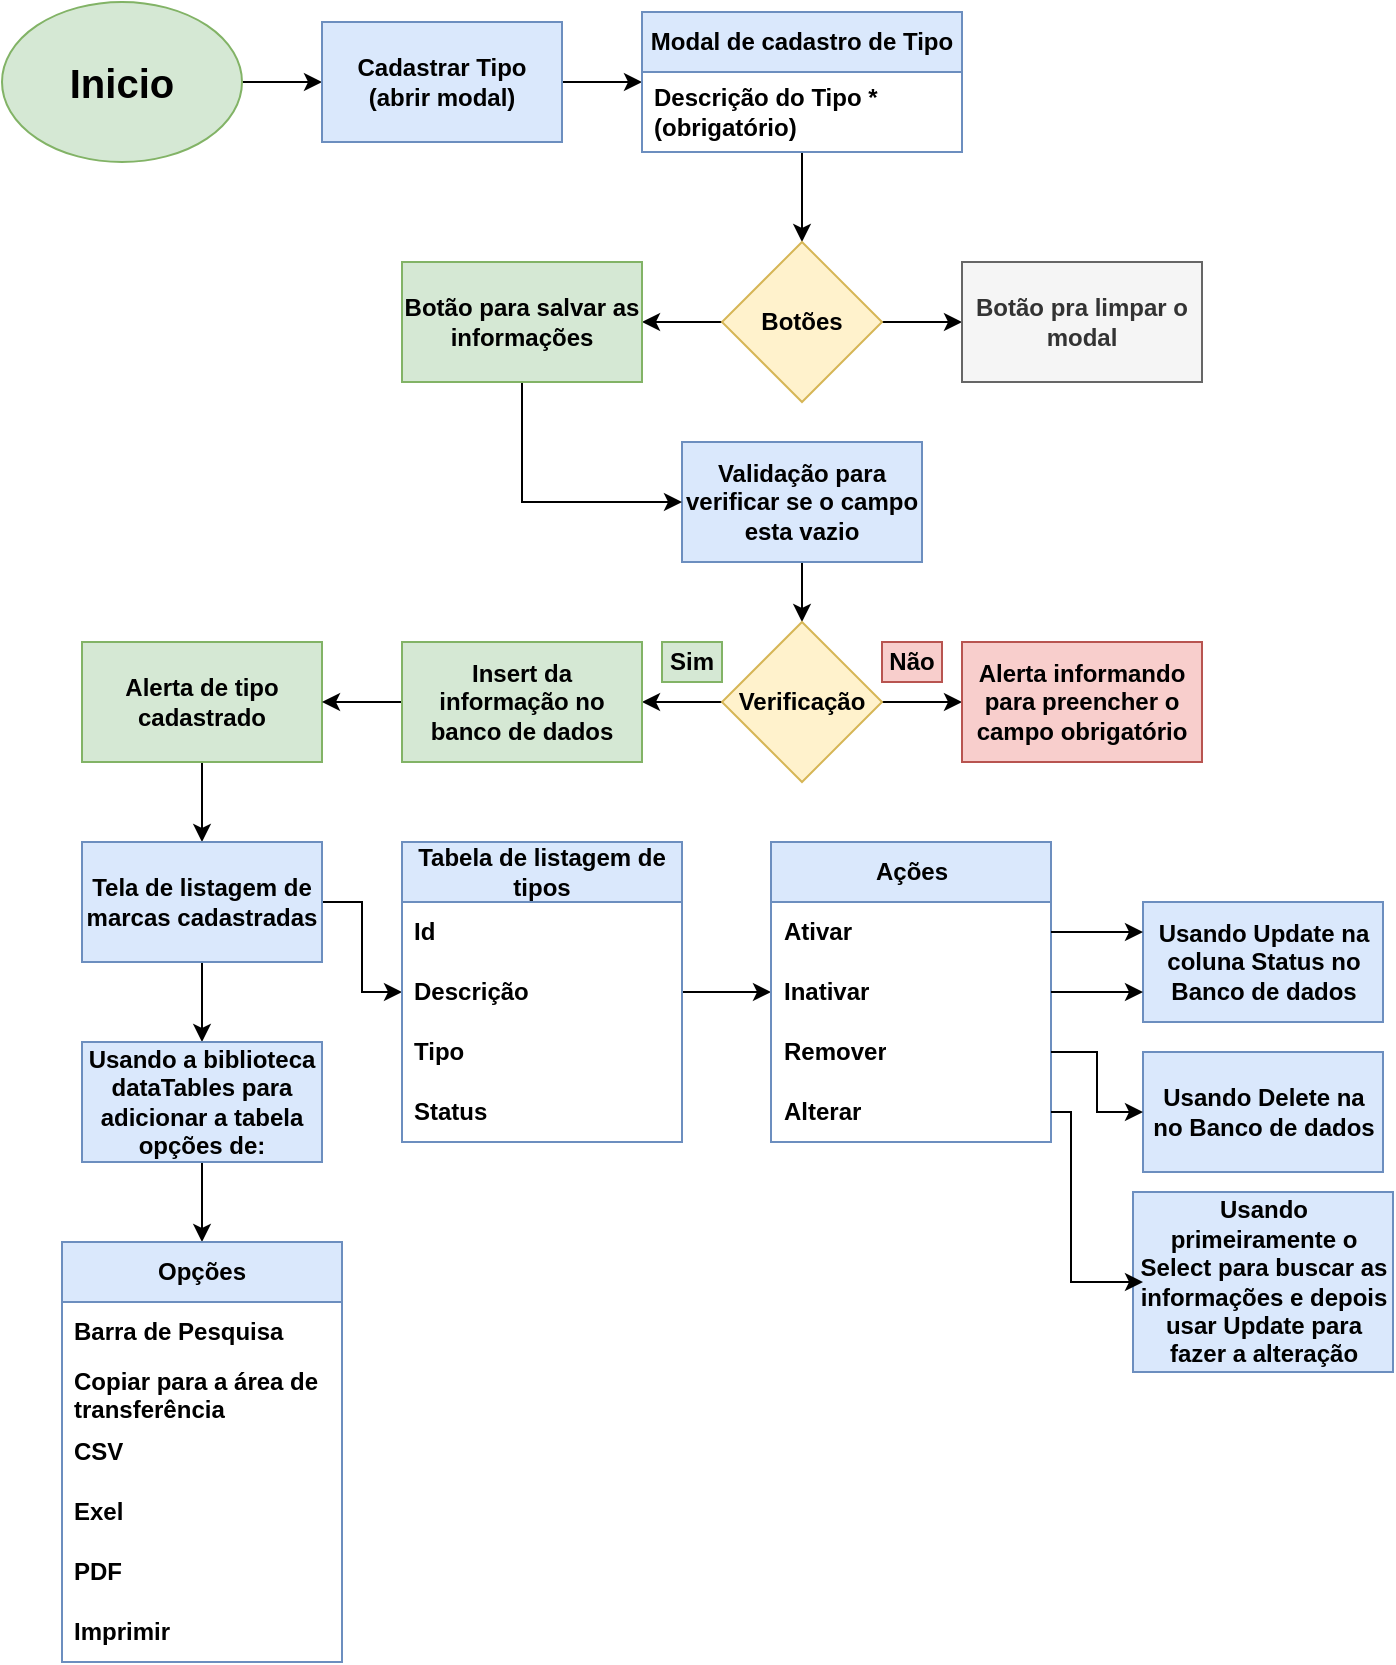 <mxfile version="26.0.16">
  <diagram name="Página-1" id="hRBkCHKDBnYFsqpOzOEp">
    <mxGraphModel dx="578" dy="876" grid="1" gridSize="10" guides="1" tooltips="1" connect="1" arrows="1" fold="1" page="1" pageScale="1" pageWidth="827" pageHeight="1169" math="0" shadow="0">
      <root>
        <mxCell id="0" />
        <mxCell id="1" parent="0" />
        <mxCell id="04BgacQnCNHLsLhZBk7w-1" value="" style="edgeStyle=orthogonalEdgeStyle;rounded=0;orthogonalLoop=1;jettySize=auto;html=1;" edge="1" parent="1" source="04BgacQnCNHLsLhZBk7w-2" target="04BgacQnCNHLsLhZBk7w-4">
          <mxGeometry relative="1" as="geometry" />
        </mxCell>
        <mxCell id="04BgacQnCNHLsLhZBk7w-2" value="&lt;h1 style=&quot;font-size: 20px;&quot;&gt;Inicio&lt;/h1&gt;" style="ellipse;whiteSpace=wrap;html=1;fontSize=20;fontStyle=1;fillColor=#d5e8d4;strokeColor=#82b366;" vertex="1" parent="1">
          <mxGeometry x="40" y="40" width="120" height="80" as="geometry" />
        </mxCell>
        <mxCell id="04BgacQnCNHLsLhZBk7w-3" style="edgeStyle=orthogonalEdgeStyle;rounded=0;orthogonalLoop=1;jettySize=auto;html=1;" edge="1" parent="1" source="04BgacQnCNHLsLhZBk7w-4" target="04BgacQnCNHLsLhZBk7w-6">
          <mxGeometry relative="1" as="geometry" />
        </mxCell>
        <mxCell id="04BgacQnCNHLsLhZBk7w-4" value="Cadastrar Tipo&lt;div&gt;(abrir modal)&lt;/div&gt;" style="rounded=0;whiteSpace=wrap;html=1;fontStyle=1;fillColor=#dae8fc;strokeColor=#6c8ebf;" vertex="1" parent="1">
          <mxGeometry x="200" y="50" width="120" height="60" as="geometry" />
        </mxCell>
        <mxCell id="04BgacQnCNHLsLhZBk7w-5" value="" style="edgeStyle=orthogonalEdgeStyle;rounded=0;orthogonalLoop=1;jettySize=auto;html=1;" edge="1" parent="1" source="04BgacQnCNHLsLhZBk7w-6" target="04BgacQnCNHLsLhZBk7w-25">
          <mxGeometry relative="1" as="geometry" />
        </mxCell>
        <mxCell id="04BgacQnCNHLsLhZBk7w-6" value="Modal de cadastro de Tipo" style="swimlane;fontStyle=1;childLayout=stackLayout;horizontal=1;startSize=30;horizontalStack=0;resizeParent=1;resizeParentMax=0;resizeLast=0;collapsible=1;marginBottom=0;whiteSpace=wrap;html=1;fillColor=#dae8fc;strokeColor=#6c8ebf;" vertex="1" parent="1">
          <mxGeometry x="360" y="45" width="160" height="70" as="geometry" />
        </mxCell>
        <mxCell id="04BgacQnCNHLsLhZBk7w-7" value="Descrição do Tipo * (obrigatório)" style="text;strokeColor=none;fillColor=none;align=left;verticalAlign=middle;spacingLeft=4;spacingRight=4;overflow=hidden;points=[[0,0.5],[1,0.5]];portConstraint=eastwest;rotatable=0;whiteSpace=wrap;html=1;fontStyle=1" vertex="1" parent="04BgacQnCNHLsLhZBk7w-6">
          <mxGeometry y="30" width="160" height="40" as="geometry" />
        </mxCell>
        <mxCell id="04BgacQnCNHLsLhZBk7w-8" value="" style="edgeStyle=orthogonalEdgeStyle;rounded=0;orthogonalLoop=1;jettySize=auto;html=1;" edge="1" parent="1" source="04BgacQnCNHLsLhZBk7w-9" target="04BgacQnCNHLsLhZBk7w-12">
          <mxGeometry relative="1" as="geometry" />
        </mxCell>
        <mxCell id="04BgacQnCNHLsLhZBk7w-9" value="Validação para verificar se o campo esta vazio" style="whiteSpace=wrap;html=1;fillColor=#dae8fc;strokeColor=#6c8ebf;fontStyle=1;startSize=30;" vertex="1" parent="1">
          <mxGeometry x="380" y="260" width="120" height="60" as="geometry" />
        </mxCell>
        <mxCell id="04BgacQnCNHLsLhZBk7w-10" value="" style="edgeStyle=orthogonalEdgeStyle;rounded=0;orthogonalLoop=1;jettySize=auto;html=1;" edge="1" parent="1" source="04BgacQnCNHLsLhZBk7w-12" target="04BgacQnCNHLsLhZBk7w-13">
          <mxGeometry relative="1" as="geometry" />
        </mxCell>
        <mxCell id="04BgacQnCNHLsLhZBk7w-114" style="edgeStyle=orthogonalEdgeStyle;rounded=0;orthogonalLoop=1;jettySize=auto;html=1;entryX=1;entryY=0.5;entryDx=0;entryDy=0;" edge="1" parent="1" source="04BgacQnCNHLsLhZBk7w-12" target="04BgacQnCNHLsLhZBk7w-19">
          <mxGeometry relative="1" as="geometry" />
        </mxCell>
        <mxCell id="04BgacQnCNHLsLhZBk7w-12" value="Verificação" style="rhombus;whiteSpace=wrap;html=1;fillColor=#fff2cc;strokeColor=#d6b656;fontStyle=1;startSize=30;" vertex="1" parent="1">
          <mxGeometry x="400" y="350" width="80" height="80" as="geometry" />
        </mxCell>
        <mxCell id="04BgacQnCNHLsLhZBk7w-13" value="Alerta informando para preencher o campo obrigatório" style="whiteSpace=wrap;html=1;fillColor=#f8cecc;strokeColor=#b85450;fontStyle=1;startSize=30;" vertex="1" parent="1">
          <mxGeometry x="520" y="360" width="120" height="60" as="geometry" />
        </mxCell>
        <mxCell id="04BgacQnCNHLsLhZBk7w-14" value="Não" style="rounded=0;whiteSpace=wrap;html=1;fillColor=#f8cecc;strokeColor=#b85450;fontStyle=1" vertex="1" parent="1">
          <mxGeometry x="480" y="360" width="30" height="20" as="geometry" />
        </mxCell>
        <mxCell id="04BgacQnCNHLsLhZBk7w-116" style="edgeStyle=orthogonalEdgeStyle;rounded=0;orthogonalLoop=1;jettySize=auto;html=1;" edge="1" parent="1" source="04BgacQnCNHLsLhZBk7w-16" target="04BgacQnCNHLsLhZBk7w-22">
          <mxGeometry relative="1" as="geometry" />
        </mxCell>
        <mxCell id="04BgacQnCNHLsLhZBk7w-16" value="Alerta de tipo cadastrado" style="whiteSpace=wrap;html=1;fillColor=#d5e8d4;strokeColor=#82b366;fontStyle=1;startSize=30;" vertex="1" parent="1">
          <mxGeometry x="80" y="360" width="120" height="60" as="geometry" />
        </mxCell>
        <mxCell id="04BgacQnCNHLsLhZBk7w-17" value="Sim" style="rounded=0;whiteSpace=wrap;html=1;fillColor=#d5e8d4;strokeColor=#82b366;fontStyle=1" vertex="1" parent="1">
          <mxGeometry x="370" y="360" width="30" height="20" as="geometry" />
        </mxCell>
        <mxCell id="04BgacQnCNHLsLhZBk7w-115" style="edgeStyle=orthogonalEdgeStyle;rounded=0;orthogonalLoop=1;jettySize=auto;html=1;" edge="1" parent="1" source="04BgacQnCNHLsLhZBk7w-19" target="04BgacQnCNHLsLhZBk7w-16">
          <mxGeometry relative="1" as="geometry" />
        </mxCell>
        <mxCell id="04BgacQnCNHLsLhZBk7w-19" value="Insert da informação no banco de dados" style="whiteSpace=wrap;html=1;fillColor=#d5e8d4;strokeColor=#82b366;fontStyle=1;startSize=30;" vertex="1" parent="1">
          <mxGeometry x="240" y="360" width="120" height="60" as="geometry" />
        </mxCell>
        <mxCell id="04BgacQnCNHLsLhZBk7w-20" style="edgeStyle=orthogonalEdgeStyle;rounded=0;orthogonalLoop=1;jettySize=auto;html=1;entryX=0.5;entryY=0;entryDx=0;entryDy=0;" edge="1" parent="1" source="04BgacQnCNHLsLhZBk7w-22" target="04BgacQnCNHLsLhZBk7w-30">
          <mxGeometry relative="1" as="geometry" />
        </mxCell>
        <mxCell id="04BgacQnCNHLsLhZBk7w-21" style="edgeStyle=orthogonalEdgeStyle;rounded=0;orthogonalLoop=1;jettySize=auto;html=1;" edge="1" parent="1" source="04BgacQnCNHLsLhZBk7w-22" target="04BgacQnCNHLsLhZBk7w-39">
          <mxGeometry relative="1" as="geometry" />
        </mxCell>
        <mxCell id="04BgacQnCNHLsLhZBk7w-22" value="Tela de listagem de marcas cadastradas" style="whiteSpace=wrap;html=1;fillColor=#dae8fc;strokeColor=#6c8ebf;fontStyle=1;startSize=30;" vertex="1" parent="1">
          <mxGeometry x="80" y="460" width="120" height="60" as="geometry" />
        </mxCell>
        <mxCell id="04BgacQnCNHLsLhZBk7w-23" value="" style="edgeStyle=orthogonalEdgeStyle;rounded=0;orthogonalLoop=1;jettySize=auto;html=1;" edge="1" parent="1" source="04BgacQnCNHLsLhZBk7w-25" target="04BgacQnCNHLsLhZBk7w-27">
          <mxGeometry relative="1" as="geometry" />
        </mxCell>
        <mxCell id="04BgacQnCNHLsLhZBk7w-24" value="" style="edgeStyle=orthogonalEdgeStyle;rounded=0;orthogonalLoop=1;jettySize=auto;html=1;" edge="1" parent="1" source="04BgacQnCNHLsLhZBk7w-25" target="04BgacQnCNHLsLhZBk7w-28">
          <mxGeometry relative="1" as="geometry" />
        </mxCell>
        <mxCell id="04BgacQnCNHLsLhZBk7w-25" value="Botões" style="rhombus;whiteSpace=wrap;html=1;fillColor=#fff2cc;strokeColor=#d6b656;fontStyle=1;startSize=30;" vertex="1" parent="1">
          <mxGeometry x="400" y="160" width="80" height="80" as="geometry" />
        </mxCell>
        <mxCell id="04BgacQnCNHLsLhZBk7w-26" style="edgeStyle=orthogonalEdgeStyle;rounded=0;orthogonalLoop=1;jettySize=auto;html=1;entryX=0;entryY=0.5;entryDx=0;entryDy=0;" edge="1" parent="1" source="04BgacQnCNHLsLhZBk7w-27" target="04BgacQnCNHLsLhZBk7w-9">
          <mxGeometry relative="1" as="geometry">
            <Array as="points">
              <mxPoint x="300" y="290" />
            </Array>
          </mxGeometry>
        </mxCell>
        <mxCell id="04BgacQnCNHLsLhZBk7w-27" value="Botão para salvar as informações" style="whiteSpace=wrap;html=1;fillColor=#d5e8d4;strokeColor=#82b366;fontStyle=1;startSize=30;" vertex="1" parent="1">
          <mxGeometry x="240" y="170" width="120" height="60" as="geometry" />
        </mxCell>
        <mxCell id="04BgacQnCNHLsLhZBk7w-28" value="Botão pra limpar o modal" style="whiteSpace=wrap;html=1;fillColor=#f5f5f5;strokeColor=#666666;fontStyle=1;startSize=30;fontColor=#333333;" vertex="1" parent="1">
          <mxGeometry x="520" y="170" width="120" height="60" as="geometry" />
        </mxCell>
        <mxCell id="04BgacQnCNHLsLhZBk7w-29" style="edgeStyle=orthogonalEdgeStyle;rounded=0;orthogonalLoop=1;jettySize=auto;html=1;entryX=0.5;entryY=0;entryDx=0;entryDy=0;" edge="1" parent="1" source="04BgacQnCNHLsLhZBk7w-30" target="04BgacQnCNHLsLhZBk7w-31">
          <mxGeometry relative="1" as="geometry" />
        </mxCell>
        <mxCell id="04BgacQnCNHLsLhZBk7w-30" value="Usando a biblioteca dataTables para adicionar a tabela opções de:" style="whiteSpace=wrap;html=1;fontStyle=1;fillColor=#dae8fc;strokeColor=#6c8ebf;" vertex="1" parent="1">
          <mxGeometry x="80" y="560" width="120" height="60" as="geometry" />
        </mxCell>
        <mxCell id="04BgacQnCNHLsLhZBk7w-31" value="Opções" style="swimlane;fontStyle=1;childLayout=stackLayout;horizontal=1;startSize=30;horizontalStack=0;resizeParent=1;resizeParentMax=0;resizeLast=0;collapsible=1;marginBottom=0;whiteSpace=wrap;html=1;fillColor=#dae8fc;strokeColor=#6c8ebf;" vertex="1" parent="1">
          <mxGeometry x="70" y="660" width="140" height="210" as="geometry" />
        </mxCell>
        <mxCell id="04BgacQnCNHLsLhZBk7w-32" value="Barra de Pesquisa" style="text;strokeColor=none;fillColor=none;align=left;verticalAlign=middle;spacingLeft=4;spacingRight=4;overflow=hidden;points=[[0,0.5],[1,0.5]];portConstraint=eastwest;rotatable=0;whiteSpace=wrap;html=1;fontStyle=1" vertex="1" parent="04BgacQnCNHLsLhZBk7w-31">
          <mxGeometry y="30" width="140" height="30" as="geometry" />
        </mxCell>
        <mxCell id="04BgacQnCNHLsLhZBk7w-33" value="Copiar para a área de transferência" style="text;strokeColor=none;fillColor=none;align=left;verticalAlign=middle;spacingLeft=4;spacingRight=4;overflow=hidden;points=[[0,0.5],[1,0.5]];portConstraint=eastwest;rotatable=0;whiteSpace=wrap;html=1;fontStyle=1" vertex="1" parent="04BgacQnCNHLsLhZBk7w-31">
          <mxGeometry y="60" width="140" height="30" as="geometry" />
        </mxCell>
        <mxCell id="04BgacQnCNHLsLhZBk7w-34" value="CSV" style="text;strokeColor=none;fillColor=none;align=left;verticalAlign=middle;spacingLeft=4;spacingRight=4;overflow=hidden;points=[[0,0.5],[1,0.5]];portConstraint=eastwest;rotatable=0;whiteSpace=wrap;html=1;fontStyle=1" vertex="1" parent="04BgacQnCNHLsLhZBk7w-31">
          <mxGeometry y="90" width="140" height="30" as="geometry" />
        </mxCell>
        <mxCell id="04BgacQnCNHLsLhZBk7w-35" value="Exel" style="text;strokeColor=none;fillColor=none;align=left;verticalAlign=middle;spacingLeft=4;spacingRight=4;overflow=hidden;points=[[0,0.5],[1,0.5]];portConstraint=eastwest;rotatable=0;whiteSpace=wrap;html=1;fontStyle=1" vertex="1" parent="04BgacQnCNHLsLhZBk7w-31">
          <mxGeometry y="120" width="140" height="30" as="geometry" />
        </mxCell>
        <mxCell id="04BgacQnCNHLsLhZBk7w-36" value="PDF" style="text;strokeColor=none;fillColor=none;align=left;verticalAlign=middle;spacingLeft=4;spacingRight=4;overflow=hidden;points=[[0,0.5],[1,0.5]];portConstraint=eastwest;rotatable=0;whiteSpace=wrap;html=1;fontStyle=1" vertex="1" parent="04BgacQnCNHLsLhZBk7w-31">
          <mxGeometry y="150" width="140" height="30" as="geometry" />
        </mxCell>
        <mxCell id="04BgacQnCNHLsLhZBk7w-37" value="Imprimir" style="text;strokeColor=none;fillColor=none;align=left;verticalAlign=middle;spacingLeft=4;spacingRight=4;overflow=hidden;points=[[0,0.5],[1,0.5]];portConstraint=eastwest;rotatable=0;whiteSpace=wrap;html=1;fontStyle=1" vertex="1" parent="04BgacQnCNHLsLhZBk7w-31">
          <mxGeometry y="180" width="140" height="30" as="geometry" />
        </mxCell>
        <mxCell id="04BgacQnCNHLsLhZBk7w-38" style="edgeStyle=orthogonalEdgeStyle;rounded=0;orthogonalLoop=1;jettySize=auto;html=1;" edge="1" parent="1" source="04BgacQnCNHLsLhZBk7w-39" target="04BgacQnCNHLsLhZBk7w-44">
          <mxGeometry relative="1" as="geometry" />
        </mxCell>
        <mxCell id="04BgacQnCNHLsLhZBk7w-39" value="Tabela de listagem de tipos" style="swimlane;fontStyle=1;childLayout=stackLayout;horizontal=1;startSize=30;horizontalStack=0;resizeParent=1;resizeParentMax=0;resizeLast=0;collapsible=1;marginBottom=0;whiteSpace=wrap;html=1;fillColor=#dae8fc;strokeColor=#6c8ebf;" vertex="1" parent="1">
          <mxGeometry x="240" y="460" width="140" height="150" as="geometry" />
        </mxCell>
        <mxCell id="04BgacQnCNHLsLhZBk7w-40" value="Id" style="text;strokeColor=none;fillColor=none;align=left;verticalAlign=middle;spacingLeft=4;spacingRight=4;overflow=hidden;points=[[0,0.5],[1,0.5]];portConstraint=eastwest;rotatable=0;whiteSpace=wrap;html=1;fontStyle=1" vertex="1" parent="04BgacQnCNHLsLhZBk7w-39">
          <mxGeometry y="30" width="140" height="30" as="geometry" />
        </mxCell>
        <mxCell id="04BgacQnCNHLsLhZBk7w-41" value="Descrição" style="text;strokeColor=none;fillColor=none;align=left;verticalAlign=middle;spacingLeft=4;spacingRight=4;overflow=hidden;points=[[0,0.5],[1,0.5]];portConstraint=eastwest;rotatable=0;whiteSpace=wrap;html=1;fontStyle=1" vertex="1" parent="04BgacQnCNHLsLhZBk7w-39">
          <mxGeometry y="60" width="140" height="30" as="geometry" />
        </mxCell>
        <mxCell id="04BgacQnCNHLsLhZBk7w-42" value="Tipo" style="text;strokeColor=none;fillColor=none;align=left;verticalAlign=middle;spacingLeft=4;spacingRight=4;overflow=hidden;points=[[0,0.5],[1,0.5]];portConstraint=eastwest;rotatable=0;whiteSpace=wrap;html=1;fontStyle=1" vertex="1" parent="04BgacQnCNHLsLhZBk7w-39">
          <mxGeometry y="90" width="140" height="30" as="geometry" />
        </mxCell>
        <mxCell id="04BgacQnCNHLsLhZBk7w-43" value="Status" style="text;strokeColor=none;fillColor=none;align=left;verticalAlign=middle;spacingLeft=4;spacingRight=4;overflow=hidden;points=[[0,0.5],[1,0.5]];portConstraint=eastwest;rotatable=0;whiteSpace=wrap;html=1;fontStyle=1" vertex="1" parent="04BgacQnCNHLsLhZBk7w-39">
          <mxGeometry y="120" width="140" height="30" as="geometry" />
        </mxCell>
        <mxCell id="04BgacQnCNHLsLhZBk7w-44" value="Ações" style="swimlane;fontStyle=1;childLayout=stackLayout;horizontal=1;startSize=30;horizontalStack=0;resizeParent=1;resizeParentMax=0;resizeLast=0;collapsible=1;marginBottom=0;whiteSpace=wrap;html=1;fillColor=#dae8fc;strokeColor=#6c8ebf;" vertex="1" parent="1">
          <mxGeometry x="424.5" y="460" width="140" height="150" as="geometry" />
        </mxCell>
        <mxCell id="04BgacQnCNHLsLhZBk7w-45" value="Ativar" style="text;strokeColor=none;fillColor=none;align=left;verticalAlign=middle;spacingLeft=4;spacingRight=4;overflow=hidden;points=[[0,0.5],[1,0.5]];portConstraint=eastwest;rotatable=0;whiteSpace=wrap;html=1;fontStyle=1" vertex="1" parent="04BgacQnCNHLsLhZBk7w-44">
          <mxGeometry y="30" width="140" height="30" as="geometry" />
        </mxCell>
        <mxCell id="04BgacQnCNHLsLhZBk7w-46" value="Inativar" style="text;strokeColor=none;fillColor=none;align=left;verticalAlign=middle;spacingLeft=4;spacingRight=4;overflow=hidden;points=[[0,0.5],[1,0.5]];portConstraint=eastwest;rotatable=0;whiteSpace=wrap;html=1;fontStyle=1" vertex="1" parent="04BgacQnCNHLsLhZBk7w-44">
          <mxGeometry y="60" width="140" height="30" as="geometry" />
        </mxCell>
        <mxCell id="04BgacQnCNHLsLhZBk7w-47" value="Remover" style="text;strokeColor=none;fillColor=none;align=left;verticalAlign=middle;spacingLeft=4;spacingRight=4;overflow=hidden;points=[[0,0.5],[1,0.5]];portConstraint=eastwest;rotatable=0;whiteSpace=wrap;html=1;fontStyle=1" vertex="1" parent="04BgacQnCNHLsLhZBk7w-44">
          <mxGeometry y="90" width="140" height="30" as="geometry" />
        </mxCell>
        <mxCell id="04BgacQnCNHLsLhZBk7w-48" value="Alterar" style="text;strokeColor=none;fillColor=none;align=left;verticalAlign=middle;spacingLeft=4;spacingRight=4;overflow=hidden;points=[[0,0.5],[1,0.5]];portConstraint=eastwest;rotatable=0;whiteSpace=wrap;html=1;fontStyle=1" vertex="1" parent="04BgacQnCNHLsLhZBk7w-44">
          <mxGeometry y="120" width="140" height="30" as="geometry" />
        </mxCell>
        <mxCell id="04BgacQnCNHLsLhZBk7w-49" value="Usando Update na coluna Status no Banco de dados" style="whiteSpace=wrap;html=1;fontStyle=1;fillColor=#dae8fc;strokeColor=#6c8ebf;" vertex="1" parent="1">
          <mxGeometry x="610.5" y="490" width="120" height="60" as="geometry" />
        </mxCell>
        <mxCell id="04BgacQnCNHLsLhZBk7w-50" value="Usando Delete na no Banco de dados" style="whiteSpace=wrap;html=1;fontStyle=1;fillColor=#dae8fc;strokeColor=#6c8ebf;" vertex="1" parent="1">
          <mxGeometry x="610.5" y="565" width="120" height="60" as="geometry" />
        </mxCell>
        <mxCell id="04BgacQnCNHLsLhZBk7w-51" style="edgeStyle=orthogonalEdgeStyle;rounded=0;orthogonalLoop=1;jettySize=auto;html=1;entryX=0;entryY=0.5;entryDx=0;entryDy=0;" edge="1" parent="1" source="04BgacQnCNHLsLhZBk7w-47" target="04BgacQnCNHLsLhZBk7w-50">
          <mxGeometry relative="1" as="geometry" />
        </mxCell>
        <mxCell id="04BgacQnCNHLsLhZBk7w-52" value="Usando primeiramente o Select para buscar as informações e depois usar Update para fazer a alteração" style="whiteSpace=wrap;html=1;fontStyle=1;fillColor=#dae8fc;strokeColor=#6c8ebf;" vertex="1" parent="1">
          <mxGeometry x="605.5" y="635" width="130" height="90" as="geometry" />
        </mxCell>
        <mxCell id="04BgacQnCNHLsLhZBk7w-53" style="edgeStyle=orthogonalEdgeStyle;rounded=0;orthogonalLoop=1;jettySize=auto;html=1;entryX=0;entryY=0.25;entryDx=0;entryDy=0;" edge="1" parent="1" source="04BgacQnCNHLsLhZBk7w-45" target="04BgacQnCNHLsLhZBk7w-49">
          <mxGeometry relative="1" as="geometry" />
        </mxCell>
        <mxCell id="04BgacQnCNHLsLhZBk7w-54" style="edgeStyle=orthogonalEdgeStyle;rounded=0;orthogonalLoop=1;jettySize=auto;html=1;entryX=0;entryY=0.75;entryDx=0;entryDy=0;" edge="1" parent="1" source="04BgacQnCNHLsLhZBk7w-46" target="04BgacQnCNHLsLhZBk7w-49">
          <mxGeometry relative="1" as="geometry" />
        </mxCell>
        <mxCell id="04BgacQnCNHLsLhZBk7w-55" style="edgeStyle=orthogonalEdgeStyle;rounded=0;orthogonalLoop=1;jettySize=auto;html=1;entryX=0;entryY=0.5;entryDx=0;entryDy=0;" edge="1" parent="1" source="04BgacQnCNHLsLhZBk7w-48">
          <mxGeometry relative="1" as="geometry">
            <mxPoint x="610.5" y="680" as="targetPoint" />
            <Array as="points">
              <mxPoint x="574.5" y="595" />
              <mxPoint x="574.5" y="680" />
            </Array>
          </mxGeometry>
        </mxCell>
      </root>
    </mxGraphModel>
  </diagram>
</mxfile>
